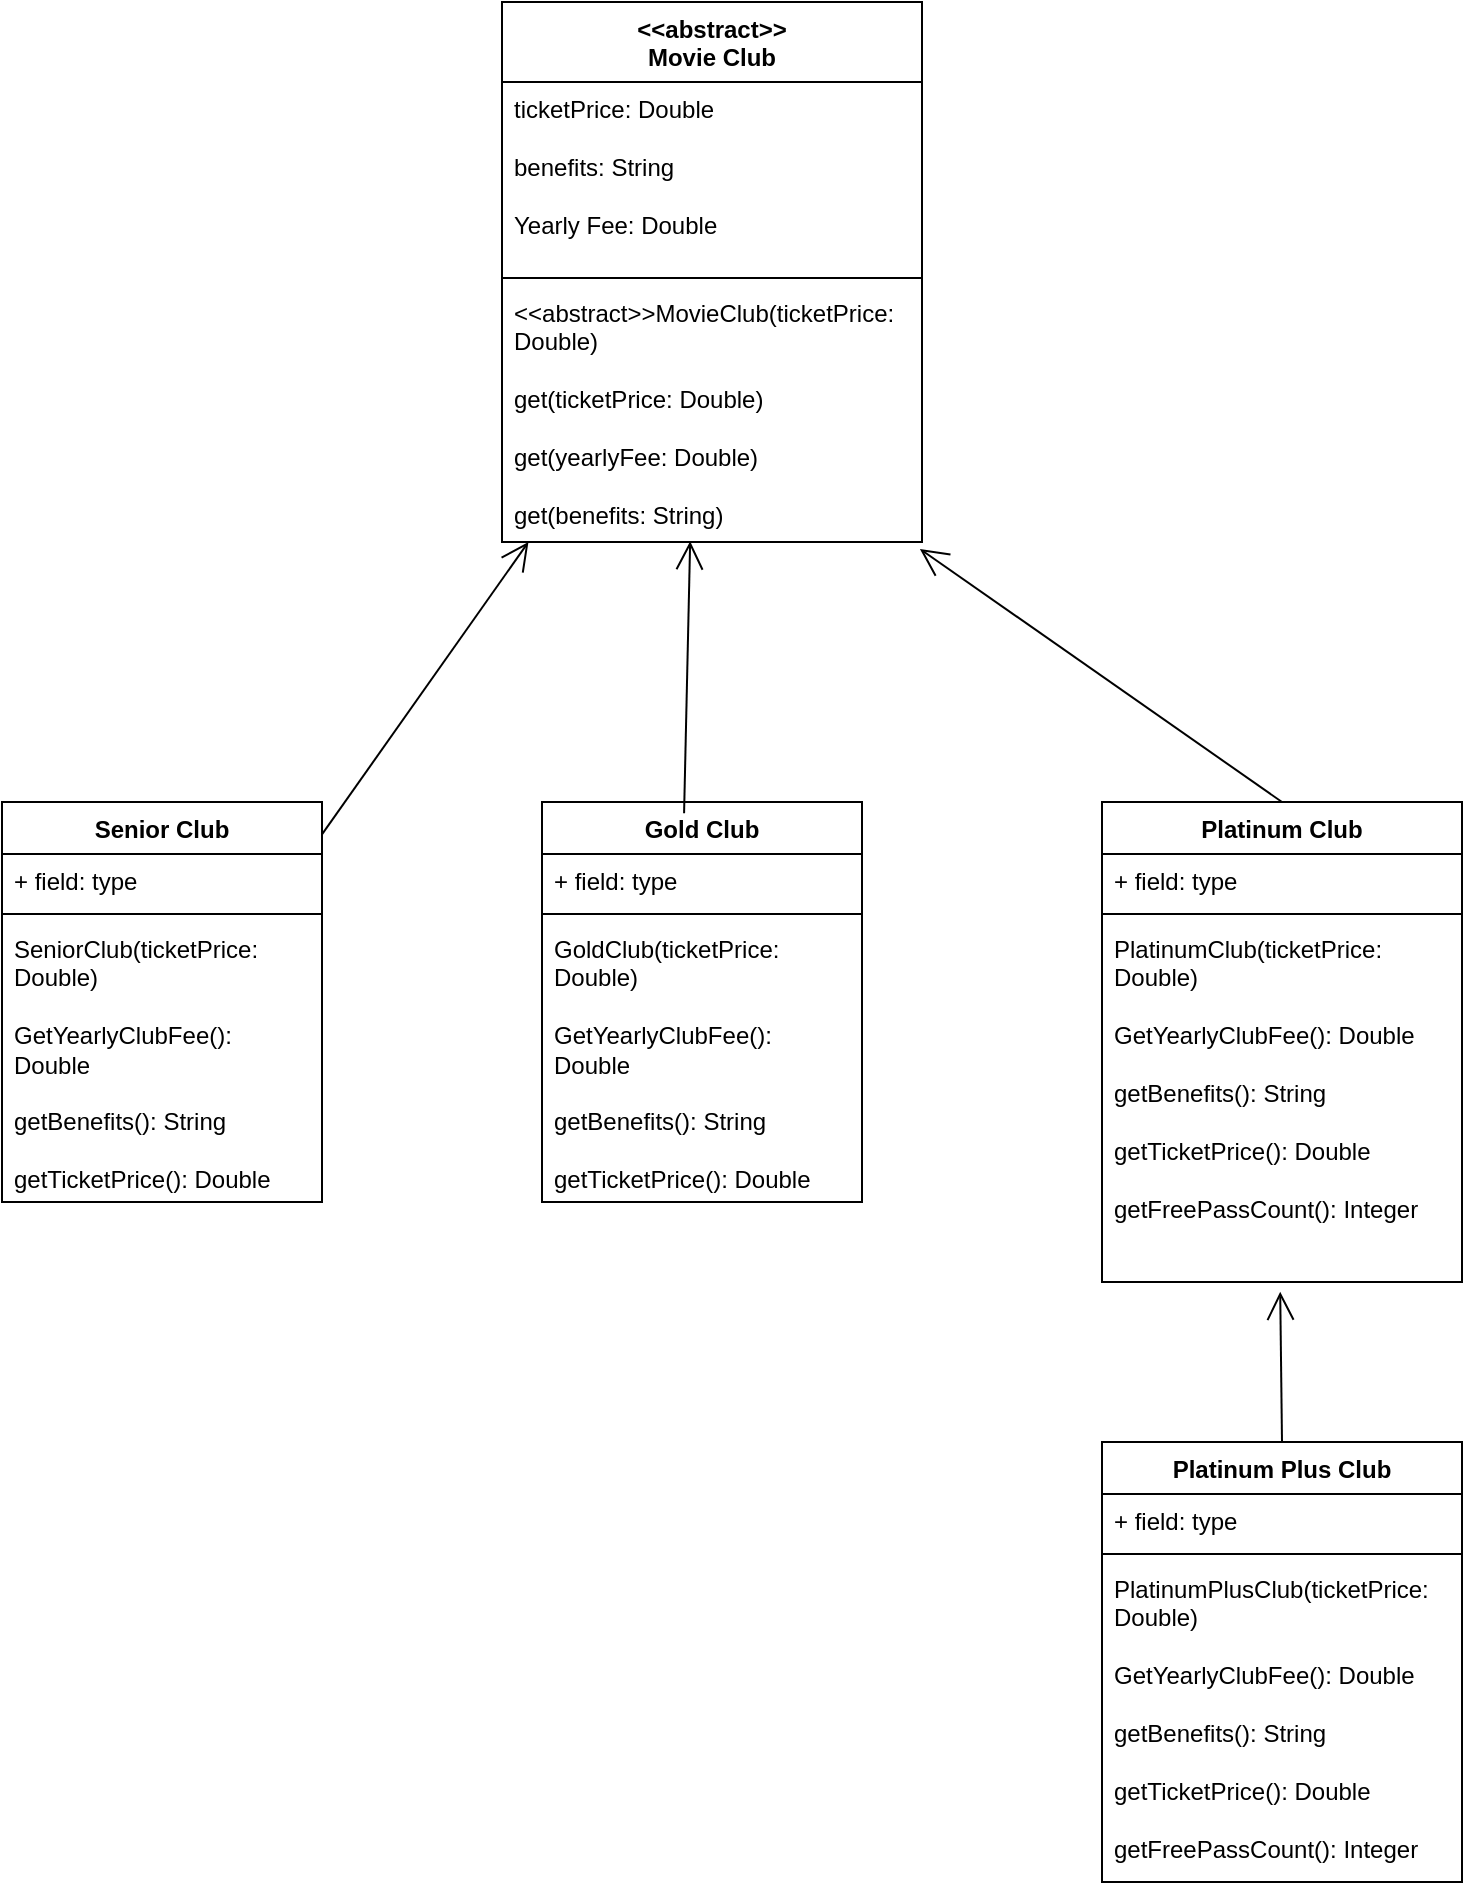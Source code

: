 <mxfile version="22.0.4" type="google">
  <diagram name="Page-1" id="0jgPhK2eKYgWOO1lFiyv">
    <mxGraphModel dx="1114" dy="574" grid="1" gridSize="10" guides="1" tooltips="1" connect="1" arrows="1" fold="1" page="1" pageScale="1" pageWidth="850" pageHeight="1100" math="0" shadow="0">
      <root>
        <mxCell id="0" />
        <mxCell id="1" parent="0" />
        <mxCell id="b0Kyr9HqeOzZUfsLsNut-1" value="Gold Club" style="swimlane;fontStyle=1;align=center;verticalAlign=top;childLayout=stackLayout;horizontal=1;startSize=26;horizontalStack=0;resizeParent=1;resizeParentMax=0;resizeLast=0;collapsible=1;marginBottom=0;whiteSpace=wrap;html=1;" vertex="1" parent="1">
          <mxGeometry x="310" y="440" width="160" height="200" as="geometry" />
        </mxCell>
        <mxCell id="b0Kyr9HqeOzZUfsLsNut-2" value="+ field: type" style="text;strokeColor=none;fillColor=none;align=left;verticalAlign=top;spacingLeft=4;spacingRight=4;overflow=hidden;rotatable=0;points=[[0,0.5],[1,0.5]];portConstraint=eastwest;whiteSpace=wrap;html=1;" vertex="1" parent="b0Kyr9HqeOzZUfsLsNut-1">
          <mxGeometry y="26" width="160" height="26" as="geometry" />
        </mxCell>
        <mxCell id="b0Kyr9HqeOzZUfsLsNut-3" value="" style="line;strokeWidth=1;fillColor=none;align=left;verticalAlign=middle;spacingTop=-1;spacingLeft=3;spacingRight=3;rotatable=0;labelPosition=right;points=[];portConstraint=eastwest;strokeColor=inherit;" vertex="1" parent="b0Kyr9HqeOzZUfsLsNut-1">
          <mxGeometry y="52" width="160" height="8" as="geometry" />
        </mxCell>
        <mxCell id="b0Kyr9HqeOzZUfsLsNut-4" value="&lt;div&gt;GoldClub(ticketPrice: Double)&lt;/div&gt;&lt;div&gt;&lt;br&gt;&lt;/div&gt;&lt;div&gt;GetYearlyClubFee(): Double&lt;/div&gt;&lt;div&gt;&lt;br&gt;&lt;/div&gt;&lt;div&gt;getBenefits(): String&lt;/div&gt;&lt;div&gt;&lt;br&gt;&lt;/div&gt;&lt;div&gt;getTicketPrice(): Double&lt;/div&gt;&lt;div&gt;&lt;br&gt;&lt;/div&gt;" style="text;strokeColor=none;fillColor=none;align=left;verticalAlign=top;spacingLeft=4;spacingRight=4;overflow=hidden;rotatable=0;points=[[0,0.5],[1,0.5]];portConstraint=eastwest;whiteSpace=wrap;html=1;" vertex="1" parent="b0Kyr9HqeOzZUfsLsNut-1">
          <mxGeometry y="60" width="160" height="140" as="geometry" />
        </mxCell>
        <mxCell id="b0Kyr9HqeOzZUfsLsNut-5" value="Senior Club" style="swimlane;fontStyle=1;align=center;verticalAlign=top;childLayout=stackLayout;horizontal=1;startSize=26;horizontalStack=0;resizeParent=1;resizeParentMax=0;resizeLast=0;collapsible=1;marginBottom=0;whiteSpace=wrap;html=1;" vertex="1" parent="1">
          <mxGeometry x="40" y="440" width="160" height="200" as="geometry" />
        </mxCell>
        <mxCell id="b0Kyr9HqeOzZUfsLsNut-6" value="+ field: type" style="text;strokeColor=none;fillColor=none;align=left;verticalAlign=top;spacingLeft=4;spacingRight=4;overflow=hidden;rotatable=0;points=[[0,0.5],[1,0.5]];portConstraint=eastwest;whiteSpace=wrap;html=1;" vertex="1" parent="b0Kyr9HqeOzZUfsLsNut-5">
          <mxGeometry y="26" width="160" height="26" as="geometry" />
        </mxCell>
        <mxCell id="b0Kyr9HqeOzZUfsLsNut-7" value="" style="line;strokeWidth=1;fillColor=none;align=left;verticalAlign=middle;spacingTop=-1;spacingLeft=3;spacingRight=3;rotatable=0;labelPosition=right;points=[];portConstraint=eastwest;strokeColor=inherit;" vertex="1" parent="b0Kyr9HqeOzZUfsLsNut-5">
          <mxGeometry y="52" width="160" height="8" as="geometry" />
        </mxCell>
        <mxCell id="b0Kyr9HqeOzZUfsLsNut-8" value="&lt;div&gt;SeniorClub(ticketPrice: Double)&lt;/div&gt;&lt;div&gt;&lt;br&gt;&lt;/div&gt;&lt;div&gt;GetYearlyClubFee(): Double&lt;/div&gt;&lt;div&gt;&lt;br&gt;&lt;/div&gt;&lt;div&gt;getBenefits(): String&lt;br&gt;&lt;/div&gt;&lt;div&gt;&lt;br&gt;&lt;/div&gt;&lt;div&gt;getTicketPrice(): Double&lt;/div&gt;&lt;div&gt;&lt;br&gt;&lt;/div&gt;" style="text;strokeColor=none;fillColor=none;align=left;verticalAlign=top;spacingLeft=4;spacingRight=4;overflow=hidden;rotatable=0;points=[[0,0.5],[1,0.5]];portConstraint=eastwest;whiteSpace=wrap;html=1;" vertex="1" parent="b0Kyr9HqeOzZUfsLsNut-5">
          <mxGeometry y="60" width="160" height="140" as="geometry" />
        </mxCell>
        <mxCell id="b0Kyr9HqeOzZUfsLsNut-9" value="Platinum Club" style="swimlane;fontStyle=1;align=center;verticalAlign=top;childLayout=stackLayout;horizontal=1;startSize=26;horizontalStack=0;resizeParent=1;resizeParentMax=0;resizeLast=0;collapsible=1;marginBottom=0;whiteSpace=wrap;html=1;" vertex="1" parent="1">
          <mxGeometry x="590" y="440" width="180" height="240" as="geometry" />
        </mxCell>
        <mxCell id="b0Kyr9HqeOzZUfsLsNut-10" value="+ field: type" style="text;strokeColor=none;fillColor=none;align=left;verticalAlign=top;spacingLeft=4;spacingRight=4;overflow=hidden;rotatable=0;points=[[0,0.5],[1,0.5]];portConstraint=eastwest;whiteSpace=wrap;html=1;" vertex="1" parent="b0Kyr9HqeOzZUfsLsNut-9">
          <mxGeometry y="26" width="180" height="26" as="geometry" />
        </mxCell>
        <mxCell id="b0Kyr9HqeOzZUfsLsNut-11" value="" style="line;strokeWidth=1;fillColor=none;align=left;verticalAlign=middle;spacingTop=-1;spacingLeft=3;spacingRight=3;rotatable=0;labelPosition=right;points=[];portConstraint=eastwest;strokeColor=inherit;" vertex="1" parent="b0Kyr9HqeOzZUfsLsNut-9">
          <mxGeometry y="52" width="180" height="8" as="geometry" />
        </mxCell>
        <mxCell id="b0Kyr9HqeOzZUfsLsNut-12" value="&lt;div&gt;PlatinumClub(ticketPrice: Double)&lt;/div&gt;&lt;div&gt;&lt;br&gt;&lt;/div&gt;&lt;div&gt;GetYearlyClubFee(): Double&lt;/div&gt;&lt;div&gt;&lt;br&gt;&lt;/div&gt;&lt;div&gt;getBenefits(): String&lt;/div&gt;&lt;div&gt;&lt;br&gt;&lt;/div&gt;&lt;div&gt;getTicketPrice(): Double&lt;/div&gt;&lt;div&gt;&lt;br&gt;&lt;/div&gt;&lt;div&gt;getFreePassCount(): Integer&lt;br&gt;&lt;/div&gt;" style="text;strokeColor=none;fillColor=none;align=left;verticalAlign=top;spacingLeft=4;spacingRight=4;overflow=hidden;rotatable=0;points=[[0,0.5],[1,0.5]];portConstraint=eastwest;whiteSpace=wrap;html=1;" vertex="1" parent="b0Kyr9HqeOzZUfsLsNut-9">
          <mxGeometry y="60" width="180" height="180" as="geometry" />
        </mxCell>
        <mxCell id="b0Kyr9HqeOzZUfsLsNut-13" value="Platinum Plus Club" style="swimlane;fontStyle=1;align=center;verticalAlign=top;childLayout=stackLayout;horizontal=1;startSize=26;horizontalStack=0;resizeParent=1;resizeParentMax=0;resizeLast=0;collapsible=1;marginBottom=0;whiteSpace=wrap;html=1;" vertex="1" parent="1">
          <mxGeometry x="590" y="760" width="180" height="220" as="geometry" />
        </mxCell>
        <mxCell id="b0Kyr9HqeOzZUfsLsNut-14" value="+ field: type" style="text;strokeColor=none;fillColor=none;align=left;verticalAlign=top;spacingLeft=4;spacingRight=4;overflow=hidden;rotatable=0;points=[[0,0.5],[1,0.5]];portConstraint=eastwest;whiteSpace=wrap;html=1;" vertex="1" parent="b0Kyr9HqeOzZUfsLsNut-13">
          <mxGeometry y="26" width="180" height="26" as="geometry" />
        </mxCell>
        <mxCell id="b0Kyr9HqeOzZUfsLsNut-15" value="" style="line;strokeWidth=1;fillColor=none;align=left;verticalAlign=middle;spacingTop=-1;spacingLeft=3;spacingRight=3;rotatable=0;labelPosition=right;points=[];portConstraint=eastwest;strokeColor=inherit;" vertex="1" parent="b0Kyr9HqeOzZUfsLsNut-13">
          <mxGeometry y="52" width="180" height="8" as="geometry" />
        </mxCell>
        <mxCell id="b0Kyr9HqeOzZUfsLsNut-16" value="&lt;div&gt;PlatinumPlusClub(ticketPrice: Double)&lt;/div&gt;&lt;div&gt;&lt;br&gt;&lt;/div&gt;&lt;div&gt;GetYearlyClubFee(): Double&lt;/div&gt;&lt;div&gt;&lt;br&gt;&lt;/div&gt;&lt;div&gt;getBenefits(): String&lt;/div&gt;&lt;div&gt;&lt;br&gt;&lt;/div&gt;&lt;div&gt;getTicketPrice(): Double&lt;/div&gt;&lt;div&gt;&lt;br&gt;&lt;/div&gt;&lt;div&gt;getFreePassCount(): Integer&lt;/div&gt;" style="text;strokeColor=none;fillColor=none;align=left;verticalAlign=top;spacingLeft=4;spacingRight=4;overflow=hidden;rotatable=0;points=[[0,0.5],[1,0.5]];portConstraint=eastwest;whiteSpace=wrap;html=1;" vertex="1" parent="b0Kyr9HqeOzZUfsLsNut-13">
          <mxGeometry y="60" width="180" height="160" as="geometry" />
        </mxCell>
        <mxCell id="b0Kyr9HqeOzZUfsLsNut-17" value="&lt;div&gt;&amp;lt;&amp;lt;abstract&amp;gt;&amp;gt;&lt;br&gt;&lt;/div&gt;&lt;div&gt;Movie Club&lt;/div&gt;&lt;div&gt;&lt;br&gt;&lt;/div&gt;" style="swimlane;fontStyle=1;align=center;verticalAlign=top;childLayout=stackLayout;horizontal=1;startSize=40;horizontalStack=0;resizeParent=1;resizeParentMax=0;resizeLast=0;collapsible=1;marginBottom=0;whiteSpace=wrap;html=1;" vertex="1" parent="1">
          <mxGeometry x="290" y="40" width="210" height="270" as="geometry" />
        </mxCell>
        <mxCell id="b0Kyr9HqeOzZUfsLsNut-18" value="&lt;div&gt;ticketPrice: Double&lt;/div&gt;&lt;div&gt;&lt;br&gt;&lt;/div&gt;&lt;div&gt;benefits: String&lt;/div&gt;&lt;div&gt;&lt;br&gt;&lt;/div&gt;&lt;div&gt;Yearly Fee: Double&lt;br&gt;&lt;/div&gt;" style="text;strokeColor=none;fillColor=none;align=left;verticalAlign=top;spacingLeft=4;spacingRight=4;overflow=hidden;rotatable=0;points=[[0,0.5],[1,0.5]];portConstraint=eastwest;whiteSpace=wrap;html=1;" vertex="1" parent="b0Kyr9HqeOzZUfsLsNut-17">
          <mxGeometry y="40" width="210" height="94" as="geometry" />
        </mxCell>
        <mxCell id="b0Kyr9HqeOzZUfsLsNut-19" value="" style="line;strokeWidth=1;fillColor=none;align=left;verticalAlign=middle;spacingTop=-1;spacingLeft=3;spacingRight=3;rotatable=0;labelPosition=right;points=[];portConstraint=eastwest;strokeColor=inherit;" vertex="1" parent="b0Kyr9HqeOzZUfsLsNut-17">
          <mxGeometry y="134" width="210" height="8" as="geometry" />
        </mxCell>
        <mxCell id="b0Kyr9HqeOzZUfsLsNut-20" value="&lt;div&gt;&amp;lt;&amp;lt;abstract&amp;gt;&amp;gt;MovieClub(ticketPrice: Double)&lt;/div&gt;&lt;div&gt;&lt;br&gt;&lt;/div&gt;&lt;div&gt;get(ticketPrice: Double)&lt;/div&gt;&lt;div&gt;&lt;br&gt;&lt;/div&gt;&lt;div&gt;get(yearlyFee: Double)&lt;/div&gt;&lt;div&gt;&lt;br&gt;&lt;/div&gt;&lt;div&gt;get(benefits: String)&lt;br&gt;&lt;/div&gt;" style="text;strokeColor=none;fillColor=none;align=left;verticalAlign=top;spacingLeft=4;spacingRight=4;overflow=hidden;rotatable=0;points=[[0,0.5],[1,0.5]];portConstraint=eastwest;whiteSpace=wrap;html=1;" vertex="1" parent="b0Kyr9HqeOzZUfsLsNut-17">
          <mxGeometry y="142" width="210" height="128" as="geometry" />
        </mxCell>
        <mxCell id="b0Kyr9HqeOzZUfsLsNut-21" value="" style="endArrow=open;endFill=1;endSize=12;html=1;rounded=0;exitX=1;exitY=0.081;exitDx=0;exitDy=0;exitPerimeter=0;entryX=0.063;entryY=1;entryDx=0;entryDy=0;entryPerimeter=0;" edge="1" parent="1" source="b0Kyr9HqeOzZUfsLsNut-5" target="b0Kyr9HqeOzZUfsLsNut-20">
          <mxGeometry width="160" relative="1" as="geometry">
            <mxPoint x="310" y="340" as="sourcePoint" />
            <mxPoint x="300" y="180" as="targetPoint" />
          </mxGeometry>
        </mxCell>
        <mxCell id="b0Kyr9HqeOzZUfsLsNut-22" value="" style="endArrow=open;endFill=1;endSize=12;html=1;rounded=0;exitX=0.444;exitY=0.028;exitDx=0;exitDy=0;exitPerimeter=0;entryX=0.448;entryY=0.997;entryDx=0;entryDy=0;entryPerimeter=0;" edge="1" parent="1" source="b0Kyr9HqeOzZUfsLsNut-1" target="b0Kyr9HqeOzZUfsLsNut-20">
          <mxGeometry width="160" relative="1" as="geometry">
            <mxPoint x="350" y="320" as="sourcePoint" />
            <mxPoint x="510" y="320" as="targetPoint" />
          </mxGeometry>
        </mxCell>
        <mxCell id="b0Kyr9HqeOzZUfsLsNut-23" value="" style="endArrow=open;endFill=1;endSize=12;html=1;rounded=0;exitX=0.5;exitY=0;exitDx=0;exitDy=0;entryX=0.995;entryY=1.027;entryDx=0;entryDy=0;entryPerimeter=0;" edge="1" parent="1" source="b0Kyr9HqeOzZUfsLsNut-9" target="b0Kyr9HqeOzZUfsLsNut-20">
          <mxGeometry width="160" relative="1" as="geometry">
            <mxPoint x="350" y="570" as="sourcePoint" />
            <mxPoint x="510" y="570" as="targetPoint" />
          </mxGeometry>
        </mxCell>
        <mxCell id="b0Kyr9HqeOzZUfsLsNut-24" value="" style="endArrow=open;endFill=1;endSize=12;html=1;rounded=0;entryX=0.495;entryY=1.027;entryDx=0;entryDy=0;entryPerimeter=0;exitX=0.5;exitY=0;exitDx=0;exitDy=0;" edge="1" parent="1" source="b0Kyr9HqeOzZUfsLsNut-13" target="b0Kyr9HqeOzZUfsLsNut-12">
          <mxGeometry width="160" relative="1" as="geometry">
            <mxPoint x="350" y="760" as="sourcePoint" />
            <mxPoint x="510" y="760" as="targetPoint" />
          </mxGeometry>
        </mxCell>
      </root>
    </mxGraphModel>
  </diagram>
</mxfile>
